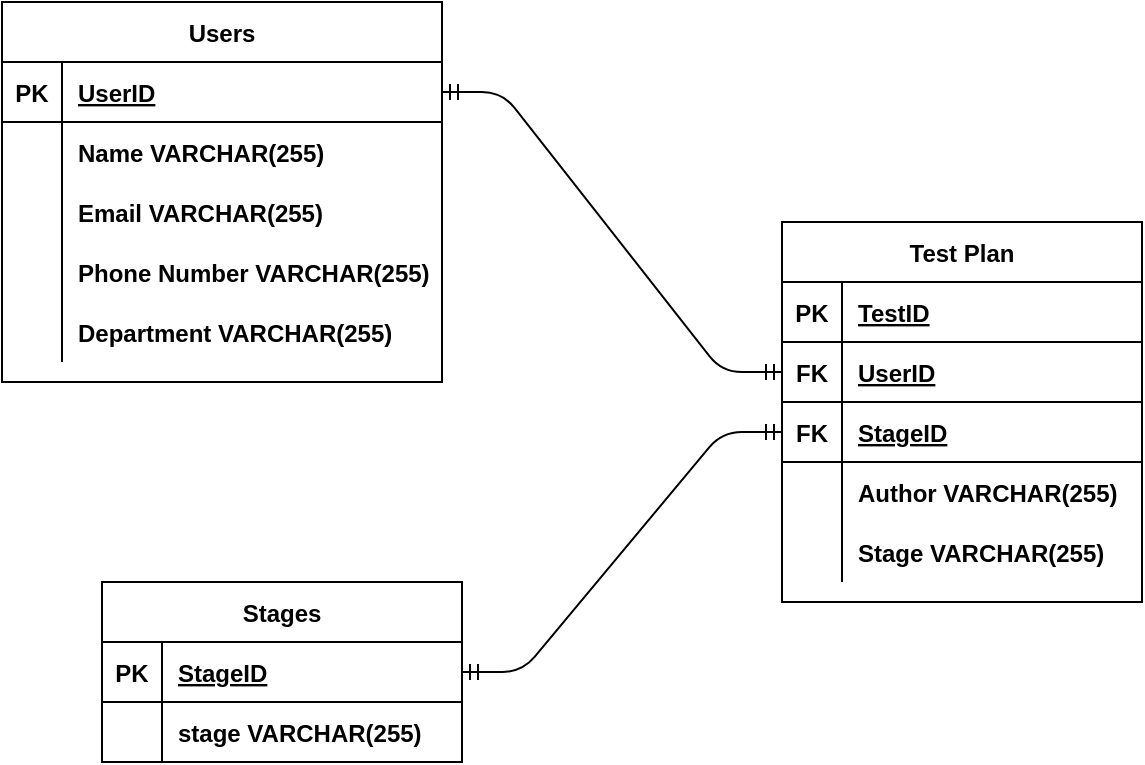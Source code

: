 <mxfile version="13.6.5" type="device"><diagram id="WEmAZLB2cI4Hczr66XSS" name="Page-1"><mxGraphModel dx="669" dy="408" grid="1" gridSize="10" guides="1" tooltips="1" connect="1" arrows="1" fold="1" page="1" pageScale="1" pageWidth="850" pageHeight="1100" math="0" shadow="0"><root><mxCell id="0"/><mxCell id="1" parent="0"/><mxCell id="UHhkTJtnKAqF4tLulMml-103" value="Test Plan" style="shape=table;startSize=30;container=1;collapsible=1;childLayout=tableLayout;fixedRows=1;rowLines=0;fontStyle=1;align=center;resizeLast=1;" vertex="1" parent="1"><mxGeometry x="400" y="160" width="180" height="190" as="geometry"/></mxCell><mxCell id="UHhkTJtnKAqF4tLulMml-104" value="" style="shape=partialRectangle;collapsible=0;dropTarget=0;pointerEvents=0;fillColor=none;top=0;left=0;bottom=1;right=0;points=[[0,0.5],[1,0.5]];portConstraint=eastwest;" vertex="1" parent="UHhkTJtnKAqF4tLulMml-103"><mxGeometry y="30" width="180" height="30" as="geometry"/></mxCell><mxCell id="UHhkTJtnKAqF4tLulMml-105" value="PK" style="shape=partialRectangle;connectable=0;fillColor=none;top=0;left=0;bottom=0;right=0;fontStyle=1;overflow=hidden;" vertex="1" parent="UHhkTJtnKAqF4tLulMml-104"><mxGeometry width="30" height="30" as="geometry"/></mxCell><mxCell id="UHhkTJtnKAqF4tLulMml-106" value="TestID" style="shape=partialRectangle;connectable=0;fillColor=none;top=0;left=0;bottom=0;right=0;align=left;spacingLeft=6;fontStyle=5;overflow=hidden;" vertex="1" parent="UHhkTJtnKAqF4tLulMml-104"><mxGeometry x="30" width="150" height="30" as="geometry"/></mxCell><mxCell id="UHhkTJtnKAqF4tLulMml-121" value="" style="shape=partialRectangle;collapsible=0;dropTarget=0;pointerEvents=0;fillColor=none;top=0;left=0;bottom=1;right=0;points=[[0,0.5],[1,0.5]];portConstraint=eastwest;" vertex="1" parent="UHhkTJtnKAqF4tLulMml-103"><mxGeometry y="60" width="180" height="30" as="geometry"/></mxCell><mxCell id="UHhkTJtnKAqF4tLulMml-122" value="FK" style="shape=partialRectangle;connectable=0;fillColor=none;top=0;left=0;bottom=0;right=0;fontStyle=1;overflow=hidden;" vertex="1" parent="UHhkTJtnKAqF4tLulMml-121"><mxGeometry width="30" height="30" as="geometry"/></mxCell><mxCell id="UHhkTJtnKAqF4tLulMml-123" value="UserID" style="shape=partialRectangle;connectable=0;fillColor=none;top=0;left=0;bottom=0;right=0;align=left;spacingLeft=6;fontStyle=5;overflow=hidden;" vertex="1" parent="UHhkTJtnKAqF4tLulMml-121"><mxGeometry x="30" width="150" height="30" as="geometry"/></mxCell><mxCell id="UHhkTJtnKAqF4tLulMml-125" value="" style="shape=partialRectangle;collapsible=0;dropTarget=0;pointerEvents=0;fillColor=none;top=0;left=0;bottom=1;right=0;points=[[0,0.5],[1,0.5]];portConstraint=eastwest;" vertex="1" parent="UHhkTJtnKAqF4tLulMml-103"><mxGeometry y="90" width="180" height="30" as="geometry"/></mxCell><mxCell id="UHhkTJtnKAqF4tLulMml-126" value="FK" style="shape=partialRectangle;connectable=0;fillColor=none;top=0;left=0;bottom=0;right=0;fontStyle=1;overflow=hidden;" vertex="1" parent="UHhkTJtnKAqF4tLulMml-125"><mxGeometry width="30" height="30" as="geometry"/></mxCell><mxCell id="UHhkTJtnKAqF4tLulMml-127" value="StageID" style="shape=partialRectangle;connectable=0;fillColor=none;top=0;left=0;bottom=0;right=0;align=left;spacingLeft=6;fontStyle=5;overflow=hidden;" vertex="1" parent="UHhkTJtnKAqF4tLulMml-125"><mxGeometry x="30" width="150" height="30" as="geometry"/></mxCell><mxCell id="UHhkTJtnKAqF4tLulMml-107" value="" style="shape=partialRectangle;collapsible=0;dropTarget=0;pointerEvents=0;fillColor=none;top=0;left=0;bottom=0;right=0;points=[[0,0.5],[1,0.5]];portConstraint=eastwest;" vertex="1" parent="UHhkTJtnKAqF4tLulMml-103"><mxGeometry y="120" width="180" height="30" as="geometry"/></mxCell><mxCell id="UHhkTJtnKAqF4tLulMml-108" value="" style="shape=partialRectangle;connectable=0;fillColor=none;top=0;left=0;bottom=0;right=0;editable=1;overflow=hidden;" vertex="1" parent="UHhkTJtnKAqF4tLulMml-107"><mxGeometry width="30" height="30" as="geometry"/></mxCell><mxCell id="UHhkTJtnKAqF4tLulMml-109" value="Author VARCHAR(255)" style="shape=partialRectangle;connectable=0;fillColor=none;top=0;left=0;bottom=0;right=0;align=left;spacingLeft=6;overflow=hidden;fontStyle=1" vertex="1" parent="UHhkTJtnKAqF4tLulMml-107"><mxGeometry x="30" width="150" height="30" as="geometry"/></mxCell><mxCell id="UHhkTJtnKAqF4tLulMml-110" value="" style="shape=partialRectangle;collapsible=0;dropTarget=0;pointerEvents=0;fillColor=none;top=0;left=0;bottom=0;right=0;points=[[0,0.5],[1,0.5]];portConstraint=eastwest;" vertex="1" parent="UHhkTJtnKAqF4tLulMml-103"><mxGeometry y="150" width="180" height="30" as="geometry"/></mxCell><mxCell id="UHhkTJtnKAqF4tLulMml-111" value="" style="shape=partialRectangle;connectable=0;fillColor=none;top=0;left=0;bottom=0;right=0;editable=1;overflow=hidden;" vertex="1" parent="UHhkTJtnKAqF4tLulMml-110"><mxGeometry width="30" height="30" as="geometry"/></mxCell><mxCell id="UHhkTJtnKAqF4tLulMml-112" value="Stage VARCHAR(255)" style="shape=partialRectangle;connectable=0;fillColor=none;top=0;left=0;bottom=0;right=0;align=left;spacingLeft=6;overflow=hidden;fontStyle=1" vertex="1" parent="UHhkTJtnKAqF4tLulMml-110"><mxGeometry x="30" width="150" height="30" as="geometry"/></mxCell><mxCell id="UHhkTJtnKAqF4tLulMml-90" value="Stages" style="shape=table;startSize=30;container=1;collapsible=1;childLayout=tableLayout;fixedRows=1;rowLines=0;fontStyle=1;align=center;resizeLast=1;" vertex="1" parent="1"><mxGeometry x="60" y="340" width="180" height="90" as="geometry"/></mxCell><mxCell id="UHhkTJtnKAqF4tLulMml-91" value="" style="shape=partialRectangle;collapsible=0;dropTarget=0;pointerEvents=0;fillColor=none;top=0;left=0;bottom=1;right=0;points=[[0,0.5],[1,0.5]];portConstraint=eastwest;" vertex="1" parent="UHhkTJtnKAqF4tLulMml-90"><mxGeometry y="30" width="180" height="30" as="geometry"/></mxCell><mxCell id="UHhkTJtnKAqF4tLulMml-92" value="PK" style="shape=partialRectangle;connectable=0;fillColor=none;top=0;left=0;bottom=0;right=0;fontStyle=1;overflow=hidden;" vertex="1" parent="UHhkTJtnKAqF4tLulMml-91"><mxGeometry width="30" height="30" as="geometry"/></mxCell><mxCell id="UHhkTJtnKAqF4tLulMml-93" value="StageID" style="shape=partialRectangle;connectable=0;fillColor=none;top=0;left=0;bottom=0;right=0;align=left;spacingLeft=6;fontStyle=5;overflow=hidden;" vertex="1" parent="UHhkTJtnKAqF4tLulMml-91"><mxGeometry x="30" width="150" height="30" as="geometry"/></mxCell><mxCell id="UHhkTJtnKAqF4tLulMml-100" value="" style="shape=partialRectangle;collapsible=0;dropTarget=0;pointerEvents=0;fillColor=none;top=0;left=0;bottom=0;right=0;points=[[0,0.5],[1,0.5]];portConstraint=eastwest;" vertex="1" parent="UHhkTJtnKAqF4tLulMml-90"><mxGeometry y="60" width="180" height="30" as="geometry"/></mxCell><mxCell id="UHhkTJtnKAqF4tLulMml-101" value="" style="shape=partialRectangle;connectable=0;fillColor=none;top=0;left=0;bottom=0;right=0;editable=1;overflow=hidden;" vertex="1" parent="UHhkTJtnKAqF4tLulMml-100"><mxGeometry width="30" height="30" as="geometry"/></mxCell><mxCell id="UHhkTJtnKAqF4tLulMml-102" value="stage VARCHAR(255)" style="shape=partialRectangle;connectable=0;fillColor=none;top=0;left=0;bottom=0;right=0;align=left;spacingLeft=6;overflow=hidden;fontStyle=1" vertex="1" parent="UHhkTJtnKAqF4tLulMml-100"><mxGeometry x="30" width="150" height="30" as="geometry"/></mxCell><mxCell id="UHhkTJtnKAqF4tLulMml-128" value="" style="edgeStyle=entityRelationEdgeStyle;fontSize=12;html=1;endArrow=ERmandOne;startArrow=ERmandOne;endFill=0;exitX=1;exitY=0.5;exitDx=0;exitDy=0;entryX=0;entryY=0.5;entryDx=0;entryDy=0;" edge="1" parent="1" source="UHhkTJtnKAqF4tLulMml-2" target="UHhkTJtnKAqF4tLulMml-121"><mxGeometry width="100" height="100" relative="1" as="geometry"><mxPoint x="300" y="340" as="sourcePoint"/><mxPoint x="400" y="240" as="targetPoint"/></mxGeometry></mxCell><mxCell id="UHhkTJtnKAqF4tLulMml-129" value="" style="edgeStyle=entityRelationEdgeStyle;fontSize=12;html=1;endArrow=ERmandOne;startArrow=ERmandOne;endFill=0;entryX=0;entryY=0.5;entryDx=0;entryDy=0;exitX=1;exitY=0.5;exitDx=0;exitDy=0;" edge="1" parent="1" source="UHhkTJtnKAqF4tLulMml-91" target="UHhkTJtnKAqF4tLulMml-125"><mxGeometry width="100" height="100" relative="1" as="geometry"><mxPoint x="260" y="400" as="sourcePoint"/><mxPoint x="360" y="300" as="targetPoint"/></mxGeometry></mxCell><mxCell id="UHhkTJtnKAqF4tLulMml-1" value="Users" style="shape=table;startSize=30;container=1;collapsible=1;childLayout=tableLayout;fixedRows=1;rowLines=0;fontStyle=1;align=center;resizeLast=1;" vertex="1" parent="1"><mxGeometry x="10" y="50" width="220" height="190" as="geometry"/></mxCell><mxCell id="UHhkTJtnKAqF4tLulMml-2" value="" style="shape=partialRectangle;collapsible=0;dropTarget=0;pointerEvents=0;fillColor=none;top=0;left=0;bottom=1;right=0;points=[[0,0.5],[1,0.5]];portConstraint=eastwest;" vertex="1" parent="UHhkTJtnKAqF4tLulMml-1"><mxGeometry y="30" width="220" height="30" as="geometry"/></mxCell><mxCell id="UHhkTJtnKAqF4tLulMml-3" value="PK" style="shape=partialRectangle;connectable=0;fillColor=none;top=0;left=0;bottom=0;right=0;fontStyle=1;overflow=hidden;" vertex="1" parent="UHhkTJtnKAqF4tLulMml-2"><mxGeometry width="30" height="30" as="geometry"/></mxCell><mxCell id="UHhkTJtnKAqF4tLulMml-4" value="UserID" style="shape=partialRectangle;connectable=0;fillColor=none;top=0;left=0;bottom=0;right=0;align=left;spacingLeft=6;fontStyle=5;overflow=hidden;" vertex="1" parent="UHhkTJtnKAqF4tLulMml-2"><mxGeometry x="30" width="190" height="30" as="geometry"/></mxCell><mxCell id="UHhkTJtnKAqF4tLulMml-5" value="" style="shape=partialRectangle;collapsible=0;dropTarget=0;pointerEvents=0;fillColor=none;top=0;left=0;bottom=0;right=0;points=[[0,0.5],[1,0.5]];portConstraint=eastwest;" vertex="1" parent="UHhkTJtnKAqF4tLulMml-1"><mxGeometry y="60" width="220" height="30" as="geometry"/></mxCell><mxCell id="UHhkTJtnKAqF4tLulMml-6" value="" style="shape=partialRectangle;connectable=0;fillColor=none;top=0;left=0;bottom=0;right=0;editable=1;overflow=hidden;" vertex="1" parent="UHhkTJtnKAqF4tLulMml-5"><mxGeometry width="30" height="30" as="geometry"/></mxCell><mxCell id="UHhkTJtnKAqF4tLulMml-7" value="Name VARCHAR(255)" style="shape=partialRectangle;connectable=0;fillColor=none;top=0;left=0;bottom=0;right=0;align=left;spacingLeft=6;overflow=hidden;fontStyle=1" vertex="1" parent="UHhkTJtnKAqF4tLulMml-5"><mxGeometry x="30" width="190" height="30" as="geometry"/></mxCell><mxCell id="UHhkTJtnKAqF4tLulMml-8" value="" style="shape=partialRectangle;collapsible=0;dropTarget=0;pointerEvents=0;fillColor=none;top=0;left=0;bottom=0;right=0;points=[[0,0.5],[1,0.5]];portConstraint=eastwest;" vertex="1" parent="UHhkTJtnKAqF4tLulMml-1"><mxGeometry y="90" width="220" height="30" as="geometry"/></mxCell><mxCell id="UHhkTJtnKAqF4tLulMml-9" value="" style="shape=partialRectangle;connectable=0;fillColor=none;top=0;left=0;bottom=0;right=0;editable=1;overflow=hidden;" vertex="1" parent="UHhkTJtnKAqF4tLulMml-8"><mxGeometry width="30" height="30" as="geometry"/></mxCell><mxCell id="UHhkTJtnKAqF4tLulMml-10" value="Email VARCHAR(255)" style="shape=partialRectangle;connectable=0;fillColor=none;top=0;left=0;bottom=0;right=0;align=left;spacingLeft=6;overflow=hidden;fontStyle=1" vertex="1" parent="UHhkTJtnKAqF4tLulMml-8"><mxGeometry x="30" width="190" height="30" as="geometry"/></mxCell><mxCell id="UHhkTJtnKAqF4tLulMml-11" value="" style="shape=partialRectangle;collapsible=0;dropTarget=0;pointerEvents=0;fillColor=none;top=0;left=0;bottom=0;right=0;points=[[0,0.5],[1,0.5]];portConstraint=eastwest;" vertex="1" parent="UHhkTJtnKAqF4tLulMml-1"><mxGeometry y="120" width="220" height="30" as="geometry"/></mxCell><mxCell id="UHhkTJtnKAqF4tLulMml-12" value="" style="shape=partialRectangle;connectable=0;fillColor=none;top=0;left=0;bottom=0;right=0;editable=1;overflow=hidden;" vertex="1" parent="UHhkTJtnKAqF4tLulMml-11"><mxGeometry width="30" height="30" as="geometry"/></mxCell><mxCell id="UHhkTJtnKAqF4tLulMml-13" value="Phone Number VARCHAR(255)" style="shape=partialRectangle;connectable=0;fillColor=none;top=0;left=0;bottom=0;right=0;align=left;spacingLeft=6;overflow=hidden;fontStyle=1" vertex="1" parent="UHhkTJtnKAqF4tLulMml-11"><mxGeometry x="30" width="190" height="30" as="geometry"/></mxCell><mxCell id="UHhkTJtnKAqF4tLulMml-14" value="" style="shape=partialRectangle;collapsible=0;dropTarget=0;pointerEvents=0;fillColor=none;top=0;left=0;bottom=0;right=0;points=[[0,0.5],[1,0.5]];portConstraint=eastwest;" vertex="1" parent="UHhkTJtnKAqF4tLulMml-1"><mxGeometry y="150" width="220" height="30" as="geometry"/></mxCell><mxCell id="UHhkTJtnKAqF4tLulMml-15" value="" style="shape=partialRectangle;connectable=0;fillColor=none;top=0;left=0;bottom=0;right=0;editable=1;overflow=hidden;" vertex="1" parent="UHhkTJtnKAqF4tLulMml-14"><mxGeometry width="30" height="30" as="geometry"/></mxCell><mxCell id="UHhkTJtnKAqF4tLulMml-16" value="Department VARCHAR(255)" style="shape=partialRectangle;connectable=0;fillColor=none;top=0;left=0;bottom=0;right=0;align=left;spacingLeft=6;overflow=hidden;fontStyle=1" vertex="1" parent="UHhkTJtnKAqF4tLulMml-14"><mxGeometry x="30" width="190" height="30" as="geometry"/></mxCell></root></mxGraphModel></diagram></mxfile>